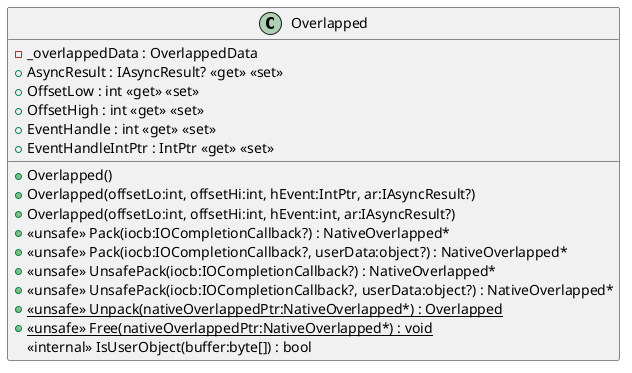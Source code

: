 @startuml
class Overlapped {
    - _overlappedData : OverlappedData
    + Overlapped()
    + Overlapped(offsetLo:int, offsetHi:int, hEvent:IntPtr, ar:IAsyncResult?)
    + Overlapped(offsetLo:int, offsetHi:int, hEvent:int, ar:IAsyncResult?)
    + AsyncResult : IAsyncResult? <<get>> <<set>>
    + OffsetLow : int <<get>> <<set>>
    + OffsetHigh : int <<get>> <<set>>
    + EventHandle : int <<get>> <<set>>
    + EventHandleIntPtr : IntPtr <<get>> <<set>>
    + <<unsafe>> Pack(iocb:IOCompletionCallback?) : NativeOverlapped*
    + <<unsafe>> Pack(iocb:IOCompletionCallback?, userData:object?) : NativeOverlapped*
    + <<unsafe>> UnsafePack(iocb:IOCompletionCallback?) : NativeOverlapped*
    + <<unsafe>> UnsafePack(iocb:IOCompletionCallback?, userData:object?) : NativeOverlapped*
    + {static} <<unsafe>> Unpack(nativeOverlappedPtr:NativeOverlapped*) : Overlapped
    + {static} <<unsafe>> Free(nativeOverlappedPtr:NativeOverlapped*) : void
    <<internal>> IsUserObject(buffer:byte[]) : bool
}
@enduml

